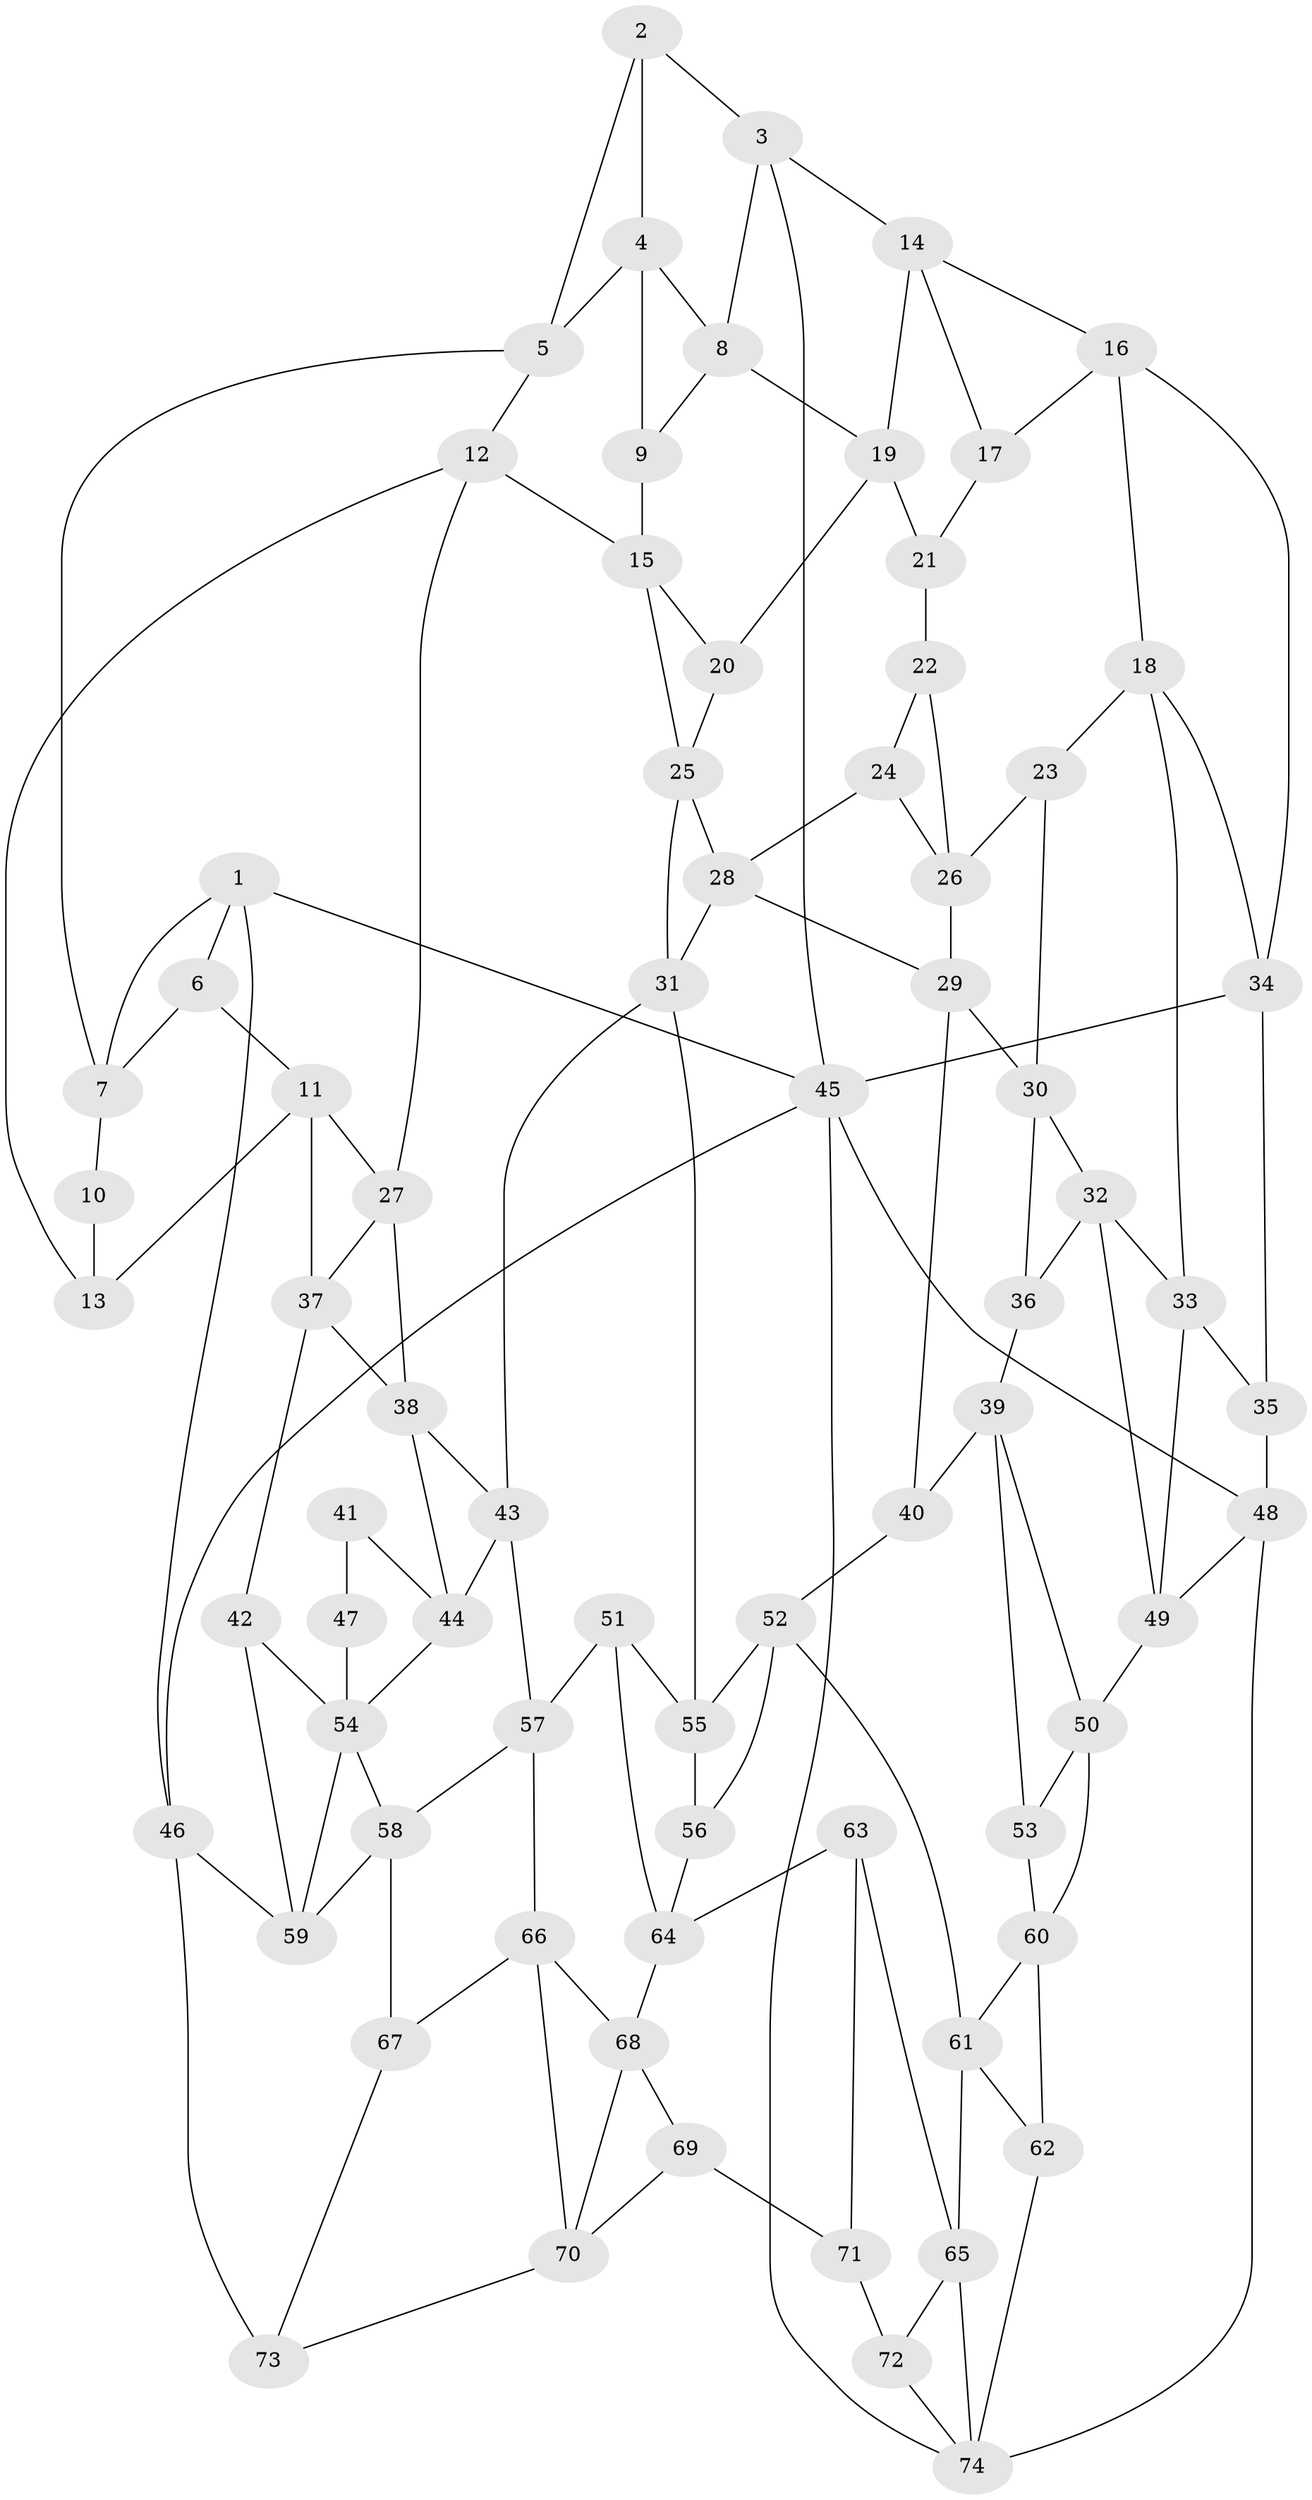 // original degree distribution, {3: 0.02027027027027027, 6: 0.20945945945945946, 4: 0.20945945945945946, 5: 0.5608108108108109}
// Generated by graph-tools (version 1.1) at 2025/38/03/04/25 23:38:31]
// undirected, 74 vertices, 135 edges
graph export_dot {
  node [color=gray90,style=filled];
  1;
  2;
  3;
  4;
  5;
  6;
  7;
  8;
  9;
  10;
  11;
  12;
  13;
  14;
  15;
  16;
  17;
  18;
  19;
  20;
  21;
  22;
  23;
  24;
  25;
  26;
  27;
  28;
  29;
  30;
  31;
  32;
  33;
  34;
  35;
  36;
  37;
  38;
  39;
  40;
  41;
  42;
  43;
  44;
  45;
  46;
  47;
  48;
  49;
  50;
  51;
  52;
  53;
  54;
  55;
  56;
  57;
  58;
  59;
  60;
  61;
  62;
  63;
  64;
  65;
  66;
  67;
  68;
  69;
  70;
  71;
  72;
  73;
  74;
  1 -- 6 [weight=1.0];
  1 -- 7 [weight=1.0];
  1 -- 45 [weight=1.0];
  1 -- 46 [weight=1.0];
  2 -- 3 [weight=1.0];
  2 -- 4 [weight=1.0];
  2 -- 5 [weight=1.0];
  3 -- 8 [weight=1.0];
  3 -- 14 [weight=1.0];
  3 -- 45 [weight=1.0];
  4 -- 5 [weight=1.0];
  4 -- 8 [weight=1.0];
  4 -- 9 [weight=1.0];
  5 -- 7 [weight=1.0];
  5 -- 12 [weight=1.0];
  6 -- 7 [weight=1.0];
  6 -- 11 [weight=1.0];
  7 -- 10 [weight=1.0];
  8 -- 9 [weight=1.0];
  8 -- 19 [weight=1.0];
  9 -- 15 [weight=1.0];
  10 -- 13 [weight=2.0];
  11 -- 13 [weight=1.0];
  11 -- 27 [weight=1.0];
  11 -- 37 [weight=1.0];
  12 -- 13 [weight=1.0];
  12 -- 15 [weight=1.0];
  12 -- 27 [weight=1.0];
  14 -- 16 [weight=1.0];
  14 -- 17 [weight=1.0];
  14 -- 19 [weight=1.0];
  15 -- 20 [weight=1.0];
  15 -- 25 [weight=1.0];
  16 -- 17 [weight=1.0];
  16 -- 18 [weight=1.0];
  16 -- 34 [weight=1.0];
  17 -- 21 [weight=1.0];
  18 -- 23 [weight=1.0];
  18 -- 33 [weight=1.0];
  18 -- 34 [weight=1.0];
  19 -- 20 [weight=1.0];
  19 -- 21 [weight=1.0];
  20 -- 25 [weight=1.0];
  21 -- 22 [weight=1.0];
  22 -- 24 [weight=1.0];
  22 -- 26 [weight=1.0];
  23 -- 26 [weight=1.0];
  23 -- 30 [weight=1.0];
  24 -- 26 [weight=1.0];
  24 -- 28 [weight=1.0];
  25 -- 28 [weight=1.0];
  25 -- 31 [weight=1.0];
  26 -- 29 [weight=1.0];
  27 -- 37 [weight=1.0];
  27 -- 38 [weight=1.0];
  28 -- 29 [weight=1.0];
  28 -- 31 [weight=1.0];
  29 -- 30 [weight=1.0];
  29 -- 40 [weight=1.0];
  30 -- 32 [weight=1.0];
  30 -- 36 [weight=1.0];
  31 -- 43 [weight=1.0];
  31 -- 55 [weight=1.0];
  32 -- 33 [weight=1.0];
  32 -- 36 [weight=1.0];
  32 -- 49 [weight=1.0];
  33 -- 35 [weight=1.0];
  33 -- 49 [weight=1.0];
  34 -- 35 [weight=1.0];
  34 -- 45 [weight=1.0];
  35 -- 48 [weight=1.0];
  36 -- 39 [weight=1.0];
  37 -- 38 [weight=1.0];
  37 -- 42 [weight=1.0];
  38 -- 43 [weight=1.0];
  38 -- 44 [weight=1.0];
  39 -- 40 [weight=1.0];
  39 -- 50 [weight=1.0];
  39 -- 53 [weight=1.0];
  40 -- 52 [weight=1.0];
  41 -- 44 [weight=1.0];
  41 -- 47 [weight=2.0];
  42 -- 54 [weight=1.0];
  42 -- 59 [weight=1.0];
  43 -- 44 [weight=1.0];
  43 -- 57 [weight=1.0];
  44 -- 54 [weight=1.0];
  45 -- 46 [weight=1.0];
  45 -- 48 [weight=1.0];
  45 -- 74 [weight=1.0];
  46 -- 59 [weight=1.0];
  46 -- 73 [weight=2.0];
  47 -- 54 [weight=2.0];
  48 -- 49 [weight=1.0];
  48 -- 74 [weight=1.0];
  49 -- 50 [weight=1.0];
  50 -- 53 [weight=1.0];
  50 -- 60 [weight=1.0];
  51 -- 55 [weight=1.0];
  51 -- 57 [weight=1.0];
  51 -- 64 [weight=1.0];
  52 -- 55 [weight=1.0];
  52 -- 56 [weight=1.0];
  52 -- 61 [weight=1.0];
  53 -- 60 [weight=2.0];
  54 -- 58 [weight=1.0];
  54 -- 59 [weight=1.0];
  55 -- 56 [weight=1.0];
  56 -- 64 [weight=1.0];
  57 -- 58 [weight=1.0];
  57 -- 66 [weight=1.0];
  58 -- 59 [weight=1.0];
  58 -- 67 [weight=1.0];
  60 -- 61 [weight=1.0];
  60 -- 62 [weight=2.0];
  61 -- 62 [weight=1.0];
  61 -- 65 [weight=1.0];
  62 -- 74 [weight=1.0];
  63 -- 64 [weight=1.0];
  63 -- 65 [weight=1.0];
  63 -- 71 [weight=1.0];
  64 -- 68 [weight=1.0];
  65 -- 72 [weight=1.0];
  65 -- 74 [weight=1.0];
  66 -- 67 [weight=1.0];
  66 -- 68 [weight=1.0];
  66 -- 70 [weight=1.0];
  67 -- 73 [weight=1.0];
  68 -- 69 [weight=1.0];
  68 -- 70 [weight=1.0];
  69 -- 70 [weight=1.0];
  69 -- 71 [weight=2.0];
  70 -- 73 [weight=1.0];
  71 -- 72 [weight=1.0];
  72 -- 74 [weight=1.0];
}
